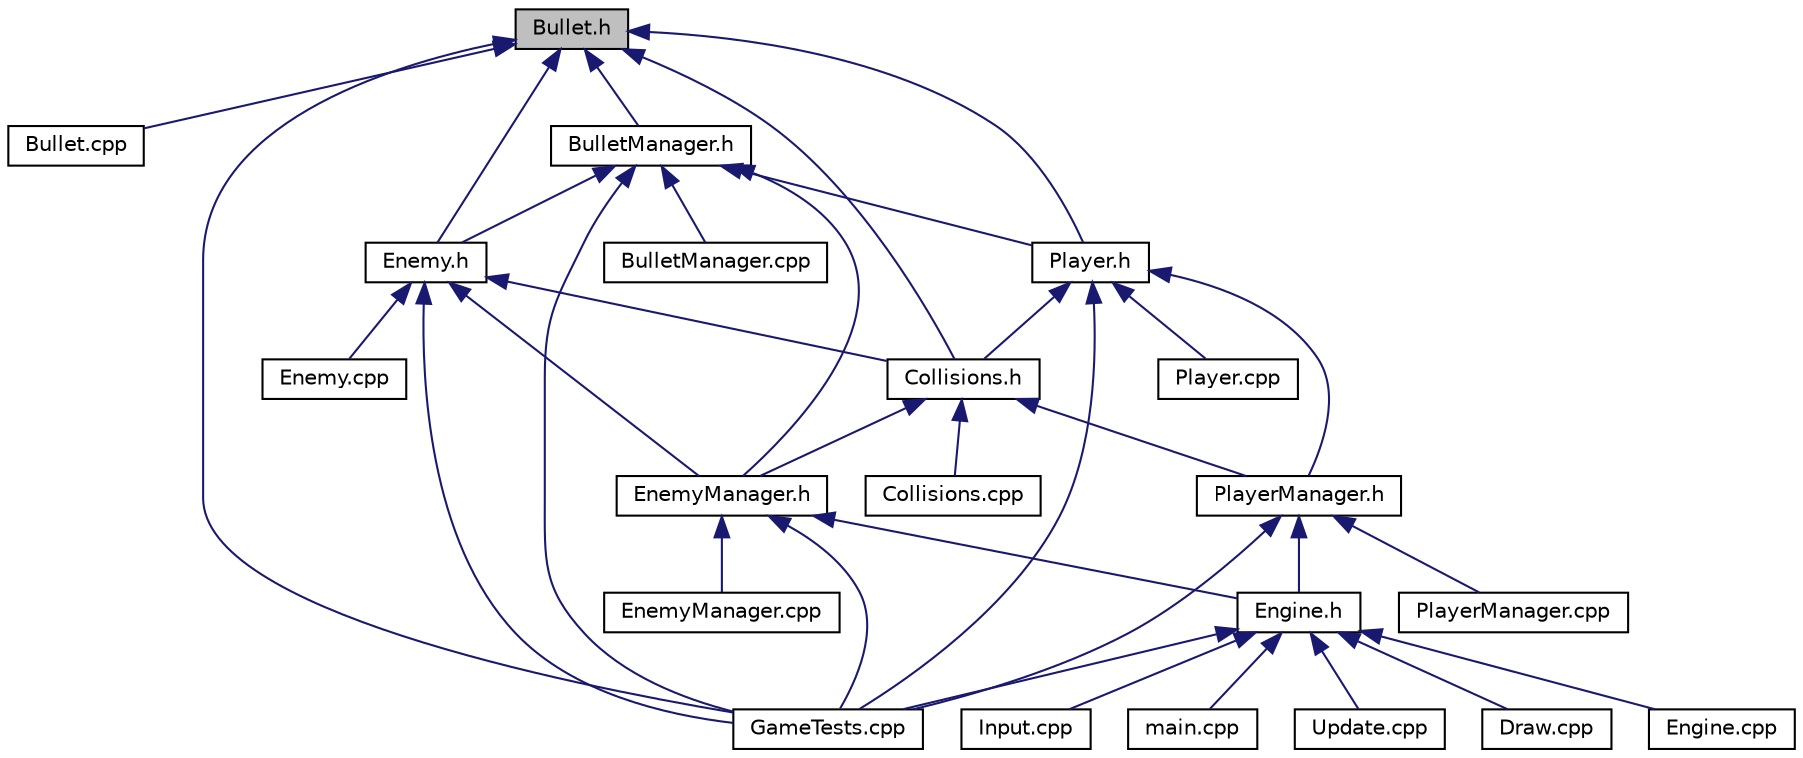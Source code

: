 digraph "Bullet.h"
{
  edge [fontname="Helvetica",fontsize="10",labelfontname="Helvetica",labelfontsize="10"];
  node [fontname="Helvetica",fontsize="10",shape=record];
  Node5 [label="Bullet.h",height=0.2,width=0.4,color="black", fillcolor="grey75", style="filled", fontcolor="black"];
  Node5 -> Node6 [dir="back",color="midnightblue",fontsize="10",style="solid"];
  Node6 [label="Bullet.cpp",height=0.2,width=0.4,color="black", fillcolor="white", style="filled",URL="$_bullet_8cpp.html"];
  Node5 -> Node7 [dir="back",color="midnightblue",fontsize="10",style="solid"];
  Node7 [label="BulletManager.h",height=0.2,width=0.4,color="black", fillcolor="white", style="filled",URL="$_bullet_manager_8h.html",tooltip="This class will manage any needed functions of the bullet. In this instance, it removes any inactive ..."];
  Node7 -> Node8 [dir="back",color="midnightblue",fontsize="10",style="solid"];
  Node8 [label="BulletManager.cpp",height=0.2,width=0.4,color="black", fillcolor="white", style="filled",URL="$_bullet_manager_8cpp.html"];
  Node7 -> Node9 [dir="back",color="midnightblue",fontsize="10",style="solid"];
  Node9 [label="Enemy.h",height=0.2,width=0.4,color="black", fillcolor="white", style="filled",URL="$_enemy_8h.html",tooltip="Enemy class, which has 4 types of enemies. Each enemy has a postion, sprite, speed, rotation, bullet damage and the amount of steps taken. The enemy is moved based on its current type. "];
  Node9 -> Node10 [dir="back",color="midnightblue",fontsize="10",style="solid"];
  Node10 [label="Collisions.h",height=0.2,width=0.4,color="black", fillcolor="white", style="filled",URL="$_collisions_8h.html",tooltip="A class to evaluate the needed collisions. Currently they are enemy bullets to player, player bullets to enemy, enemy position to player. "];
  Node10 -> Node11 [dir="back",color="midnightblue",fontsize="10",style="solid"];
  Node11 [label="Collisions.cpp",height=0.2,width=0.4,color="black", fillcolor="white", style="filled",URL="$_collisions_8cpp.html"];
  Node10 -> Node12 [dir="back",color="midnightblue",fontsize="10",style="solid"];
  Node12 [label="PlayerManager.h",height=0.2,width=0.4,color="black", fillcolor="white", style="filled",URL="$_player_manager_8h.html",tooltip="The playermanager will maintain all updates and events to the player, such as player input..."];
  Node12 -> Node13 [dir="back",color="midnightblue",fontsize="10",style="solid"];
  Node13 [label="Engine.h",height=0.2,width=0.4,color="black", fillcolor="white", style="filled",URL="$_engine_8h.html",tooltip="The engine is an instance of the game itself. The engine is the interface to the player, with the play window and player input. "];
  Node13 -> Node14 [dir="back",color="midnightblue",fontsize="10",style="solid"];
  Node14 [label="Draw.cpp",height=0.2,width=0.4,color="black", fillcolor="white", style="filled",URL="$_draw_8cpp.html"];
  Node13 -> Node15 [dir="back",color="midnightblue",fontsize="10",style="solid"];
  Node15 [label="Engine.cpp",height=0.2,width=0.4,color="black", fillcolor="white", style="filled",URL="$_engine_8cpp.html"];
  Node13 -> Node16 [dir="back",color="midnightblue",fontsize="10",style="solid"];
  Node16 [label="GameTests.cpp",height=0.2,width=0.4,color="black", fillcolor="white", style="filled",URL="$_game_tests_8cpp.html"];
  Node13 -> Node17 [dir="back",color="midnightblue",fontsize="10",style="solid"];
  Node17 [label="Input.cpp",height=0.2,width=0.4,color="black", fillcolor="white", style="filled",URL="$_input_8cpp.html"];
  Node13 -> Node18 [dir="back",color="midnightblue",fontsize="10",style="solid"];
  Node18 [label="main.cpp",height=0.2,width=0.4,color="black", fillcolor="white", style="filled",URL="$main_8cpp.html"];
  Node13 -> Node19 [dir="back",color="midnightblue",fontsize="10",style="solid"];
  Node19 [label="Update.cpp",height=0.2,width=0.4,color="black", fillcolor="white", style="filled",URL="$_update_8cpp.html"];
  Node12 -> Node16 [dir="back",color="midnightblue",fontsize="10",style="solid"];
  Node12 -> Node20 [dir="back",color="midnightblue",fontsize="10",style="solid"];
  Node20 [label="PlayerManager.cpp",height=0.2,width=0.4,color="black", fillcolor="white", style="filled",URL="$_player_manager_8cpp.html"];
  Node10 -> Node21 [dir="back",color="midnightblue",fontsize="10",style="solid"];
  Node21 [label="EnemyManager.h",height=0.2,width=0.4,color="black", fillcolor="white", style="filled",URL="$_enemy_manager_8h.html",tooltip="Manager class for an enemy. This class will maintain the amount of enemies in the game..."];
  Node21 -> Node13 [dir="back",color="midnightblue",fontsize="10",style="solid"];
  Node21 -> Node22 [dir="back",color="midnightblue",fontsize="10",style="solid"];
  Node22 [label="EnemyManager.cpp",height=0.2,width=0.4,color="black", fillcolor="white", style="filled",URL="$_enemy_manager_8cpp.html"];
  Node21 -> Node16 [dir="back",color="midnightblue",fontsize="10",style="solid"];
  Node9 -> Node21 [dir="back",color="midnightblue",fontsize="10",style="solid"];
  Node9 -> Node23 [dir="back",color="midnightblue",fontsize="10",style="solid"];
  Node23 [label="Enemy.cpp",height=0.2,width=0.4,color="black", fillcolor="white", style="filled",URL="$_enemy_8cpp.html"];
  Node9 -> Node16 [dir="back",color="midnightblue",fontsize="10",style="solid"];
  Node7 -> Node24 [dir="back",color="midnightblue",fontsize="10",style="solid"];
  Node24 [label="Player.h",height=0.2,width=0.4,color="black", fillcolor="white", style="filled",URL="$_player_8h.html",tooltip="Player class has the needed member functions for the player, such as their position, sprite, speed, rotation and their bullets active on the screen. The player&#39;s movement is determined by the current input. THe player is able to shoot as well. "];
  Node24 -> Node10 [dir="back",color="midnightblue",fontsize="10",style="solid"];
  Node24 -> Node12 [dir="back",color="midnightblue",fontsize="10",style="solid"];
  Node24 -> Node16 [dir="back",color="midnightblue",fontsize="10",style="solid"];
  Node24 -> Node25 [dir="back",color="midnightblue",fontsize="10",style="solid"];
  Node25 [label="Player.cpp",height=0.2,width=0.4,color="black", fillcolor="white", style="filled",URL="$_player_8cpp.html"];
  Node7 -> Node21 [dir="back",color="midnightblue",fontsize="10",style="solid"];
  Node7 -> Node16 [dir="back",color="midnightblue",fontsize="10",style="solid"];
  Node5 -> Node10 [dir="back",color="midnightblue",fontsize="10",style="solid"];
  Node5 -> Node9 [dir="back",color="midnightblue",fontsize="10",style="solid"];
  Node5 -> Node24 [dir="back",color="midnightblue",fontsize="10",style="solid"];
  Node5 -> Node16 [dir="back",color="midnightblue",fontsize="10",style="solid"];
}
